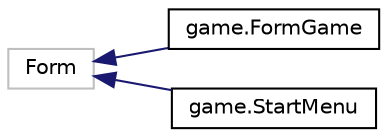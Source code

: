 digraph "Иерархия классов. Графический вид."
{
 // LATEX_PDF_SIZE
  edge [fontname="Helvetica",fontsize="10",labelfontname="Helvetica",labelfontsize="10"];
  node [fontname="Helvetica",fontsize="10",shape=record];
  rankdir="LR";
  Node0 [label="Form",height=0.2,width=0.4,color="grey75", fillcolor="white", style="filled",tooltip=" "];
  Node0 -> Node1 [dir="back",color="midnightblue",fontsize="10",style="solid",fontname="Helvetica"];
  Node1 [label="game.FormGame",height=0.2,width=0.4,color="black", fillcolor="white", style="filled",URL="$classgame_1_1_form_game.html",tooltip="Основное окно игры. Служит для отображения игрового поля, зданий, ресурсов."];
  Node0 -> Node2 [dir="back",color="midnightblue",fontsize="10",style="solid",fontname="Helvetica"];
  Node2 [label="game.StartMenu",height=0.2,width=0.4,color="black", fillcolor="white", style="filled",URL="$classgame_1_1_start_menu.html",tooltip="Стартовое окно игры. Даёт выбор пользователю выйти из игры, загрузить сохранение или начать новую игр..."];
}

